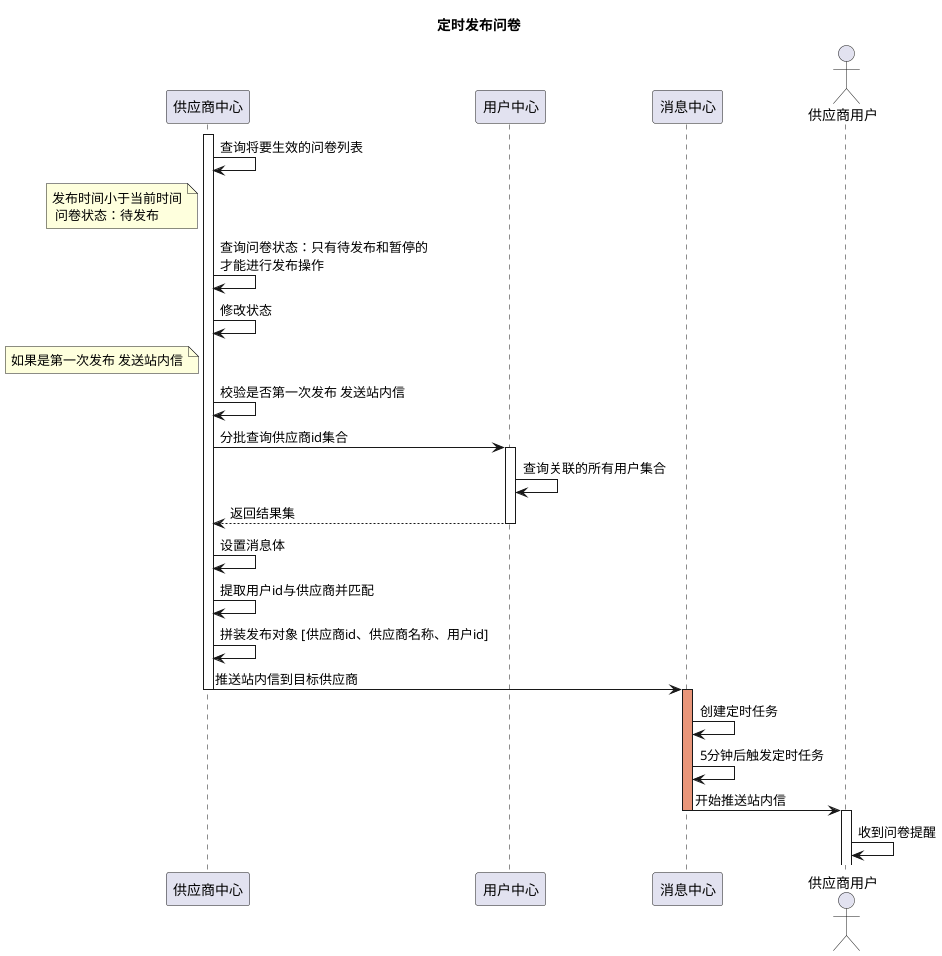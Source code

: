 @startuml
title 定时发布问卷

participant "供应商中心" as vc
participant "用户中心" as uc
participant "消息中心" as mc
actor "供应商用户" as cpm


activate vc
vc -> vc: 查询将要生效的问卷列表
note left of vc: 发布时间小于当前时间\n 问卷状态：待发布


vc -> vc: 查询问卷状态：只有待发布和暂停的\n才能进行发布操作
vc -> vc: 修改状态
note left of vc: 如果是第一次发布 发送站内信
vc -> vc: 校验是否第一次发布 发送站内信
vc -> uc: 分批查询供应商id集合

activate uc
uc -> uc: 查询关联的所有用户集合
uc --> vc: 返回结果集
deactivate uc
vc -> vc: 设置消息体
vc -> vc: 提取用户id与供应商并匹配
vc -> vc: 拼装发布对象 [供应商id、供应商名称、用户id]
vc -> mc:  推送站内信到目标供应商
deactivate vc


activate mc #DarkSalmon
mc -> mc: 创建定时任务

mc -> mc: 5分钟后触发定时任务
mc -> cpm: 开始推送站内信
deactivate mc

activate cpm
cpm -> cpm: 收到问卷提醒



@enduml